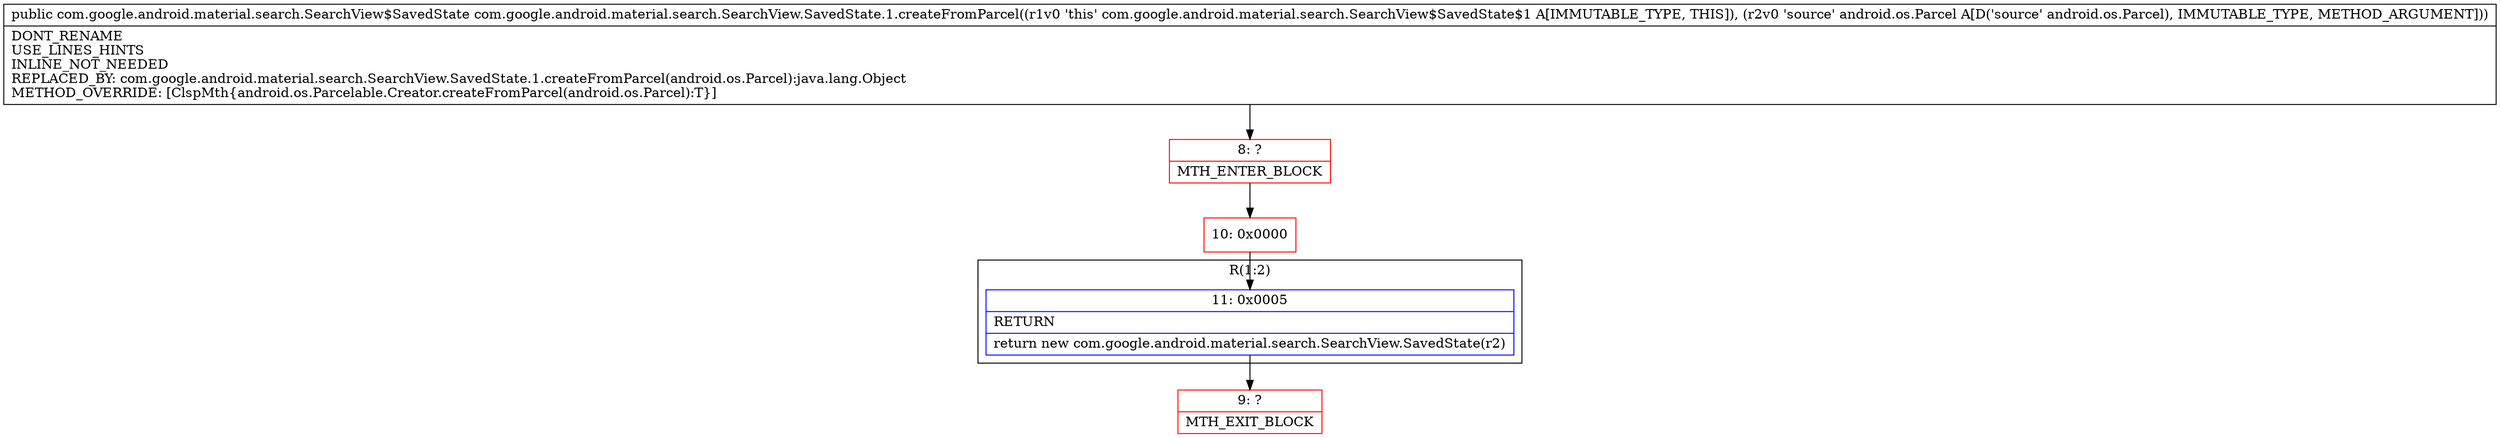 digraph "CFG forcom.google.android.material.search.SearchView.SavedState.1.createFromParcel(Landroid\/os\/Parcel;)Lcom\/google\/android\/material\/search\/SearchView$SavedState;" {
subgraph cluster_Region_98568457 {
label = "R(1:2)";
node [shape=record,color=blue];
Node_11 [shape=record,label="{11\:\ 0x0005|RETURN\l|return new com.google.android.material.search.SearchView.SavedState(r2)\l}"];
}
Node_8 [shape=record,color=red,label="{8\:\ ?|MTH_ENTER_BLOCK\l}"];
Node_10 [shape=record,color=red,label="{10\:\ 0x0000}"];
Node_9 [shape=record,color=red,label="{9\:\ ?|MTH_EXIT_BLOCK\l}"];
MethodNode[shape=record,label="{public com.google.android.material.search.SearchView$SavedState com.google.android.material.search.SearchView.SavedState.1.createFromParcel((r1v0 'this' com.google.android.material.search.SearchView$SavedState$1 A[IMMUTABLE_TYPE, THIS]), (r2v0 'source' android.os.Parcel A[D('source' android.os.Parcel), IMMUTABLE_TYPE, METHOD_ARGUMENT]))  | DONT_RENAME\lUSE_LINES_HINTS\lINLINE_NOT_NEEDED\lREPLACED_BY: com.google.android.material.search.SearchView.SavedState.1.createFromParcel(android.os.Parcel):java.lang.Object\lMETHOD_OVERRIDE: [ClspMth\{android.os.Parcelable.Creator.createFromParcel(android.os.Parcel):T\}]\l}"];
MethodNode -> Node_8;Node_11 -> Node_9;
Node_8 -> Node_10;
Node_10 -> Node_11;
}

